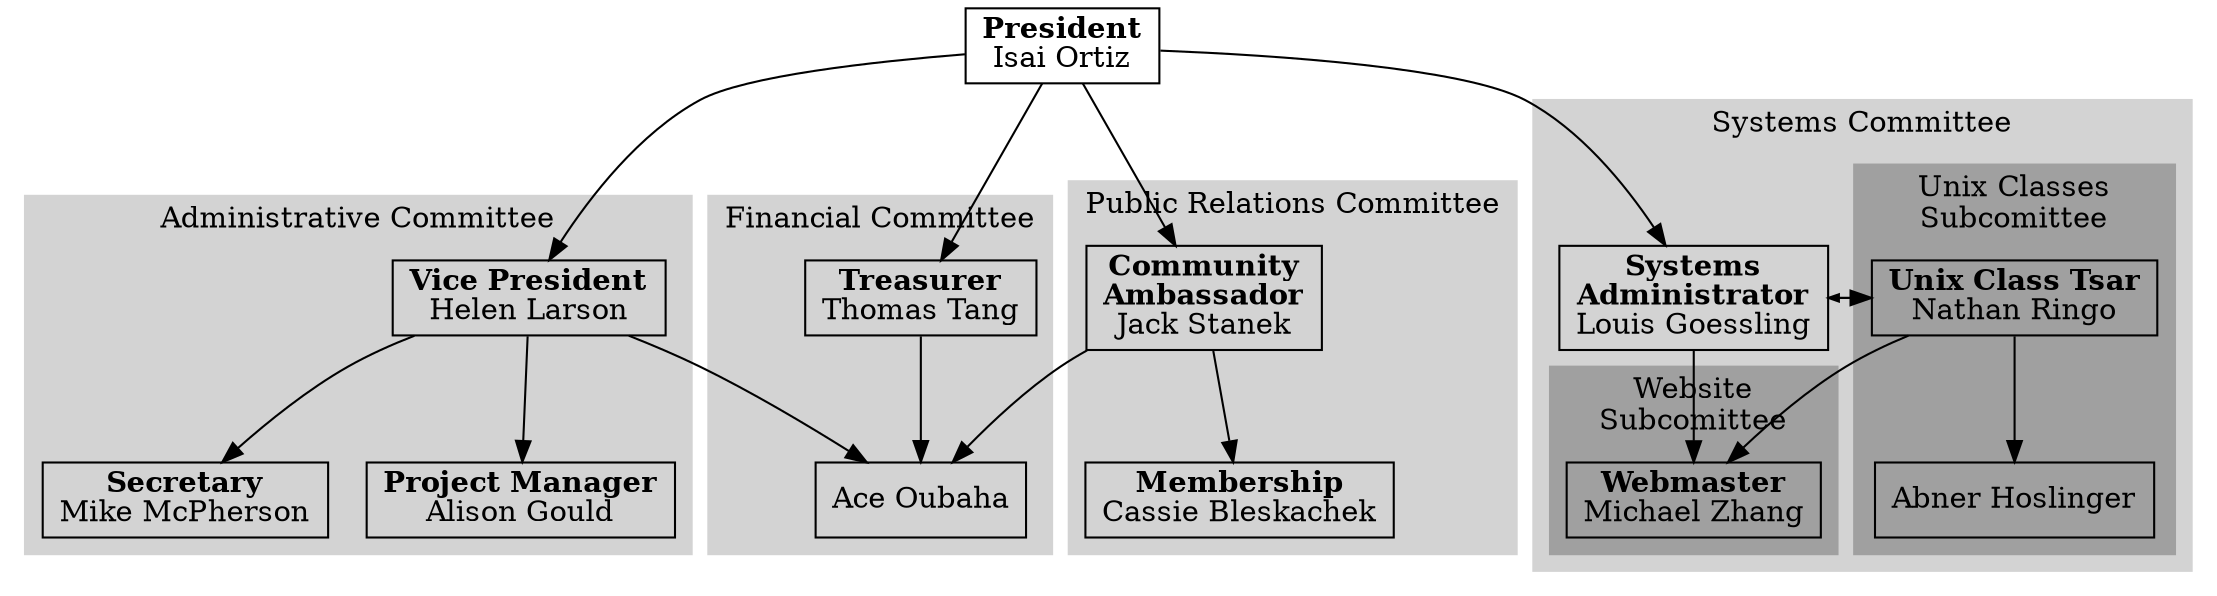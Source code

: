 digraph officerPositions {
	node[shape = "box"];
	graph[overlap = false, spline=true]

	president [label = <<b>President</b><br/>Isai Ortiz>];

	president -> vicePresident, treasurer, sysadmin, communityAmbassador;

	subgraph cluster_financial {
		treasurer [label = <<b>Treasurer</b><br/>Thomas Tang>];
		ace [label = "Ace Oubaha"];

		treasurer -> ace;

		color = "lightgrey";
		label = "Financial Committee";
		style = "filled";
	}

	subgraph cluster_administrative {
		vicePresident [label = <<b>Vice President</b><br/>Helen Larson>];
		secretary [label = <<b>Secretary</b><br/>Mike McPherson>];
		alison [label = <<b>Project Manager</b><br/>Alison Gould>]; //Scrum Mistress

		vicePresident -> secretary, ace, alison;

		color = lightgrey;
		label = "Administrative Committee";
		style = filled;
	}

	subgraph cluster_public_relations {
		communityAmbassador [label = <<b>Community<br/>Ambassador</b><br/>Jack Stanek>];
		membership [label = <<b>Membership</b><br/>Cassie Bleskachek>];

		communityAmbassador -> ace, membership;

		color = lightgrey;
		label = "Public Relations Committee";
		style = filled;
	}

	subgraph cluster_systems {
		sysadmin [label = <<b>Systems<br/>Administrator</b><br/>Louis Goessling>];
		

		sysadmin -> unix_class_tsar, webmaster;

		color = lightgrey;
		label = "Systems Committee";
		style = filled;

		subgraph cluster_website {
			webmaster [label = <<b>Webmaster</b><br/>Michael Zhang>];

			color = "#a0a0a0";
			label = "Website\nSubcomittee";
			style = filled;
		}

		subgraph cluster_unix_classes {
			unix_class_tsar [label = <<b>Unix Class Tsar</b><br/>Nathan Ringo>];

			abner [label = "Abner Hoslinger"];

			unix_class_tsar -> abner;

			color = "#a0a0a0";
			label = "Unix Classes\nSubcomittee";
			style = filled;
		}

		unix_class_tsar -> webmaster;
		unix_class_tsar -> sysadmin [arrowsize = 0.5];
	}
}

